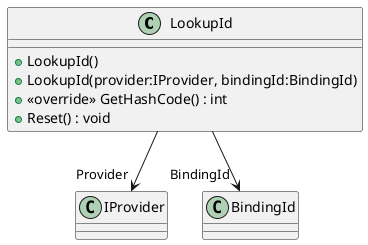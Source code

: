 @startuml
class LookupId {
    + LookupId()
    + LookupId(provider:IProvider, bindingId:BindingId)
    + <<override>> GetHashCode() : int
    + Reset() : void
}
LookupId --> "Provider" IProvider
LookupId --> "BindingId" BindingId
@enduml
